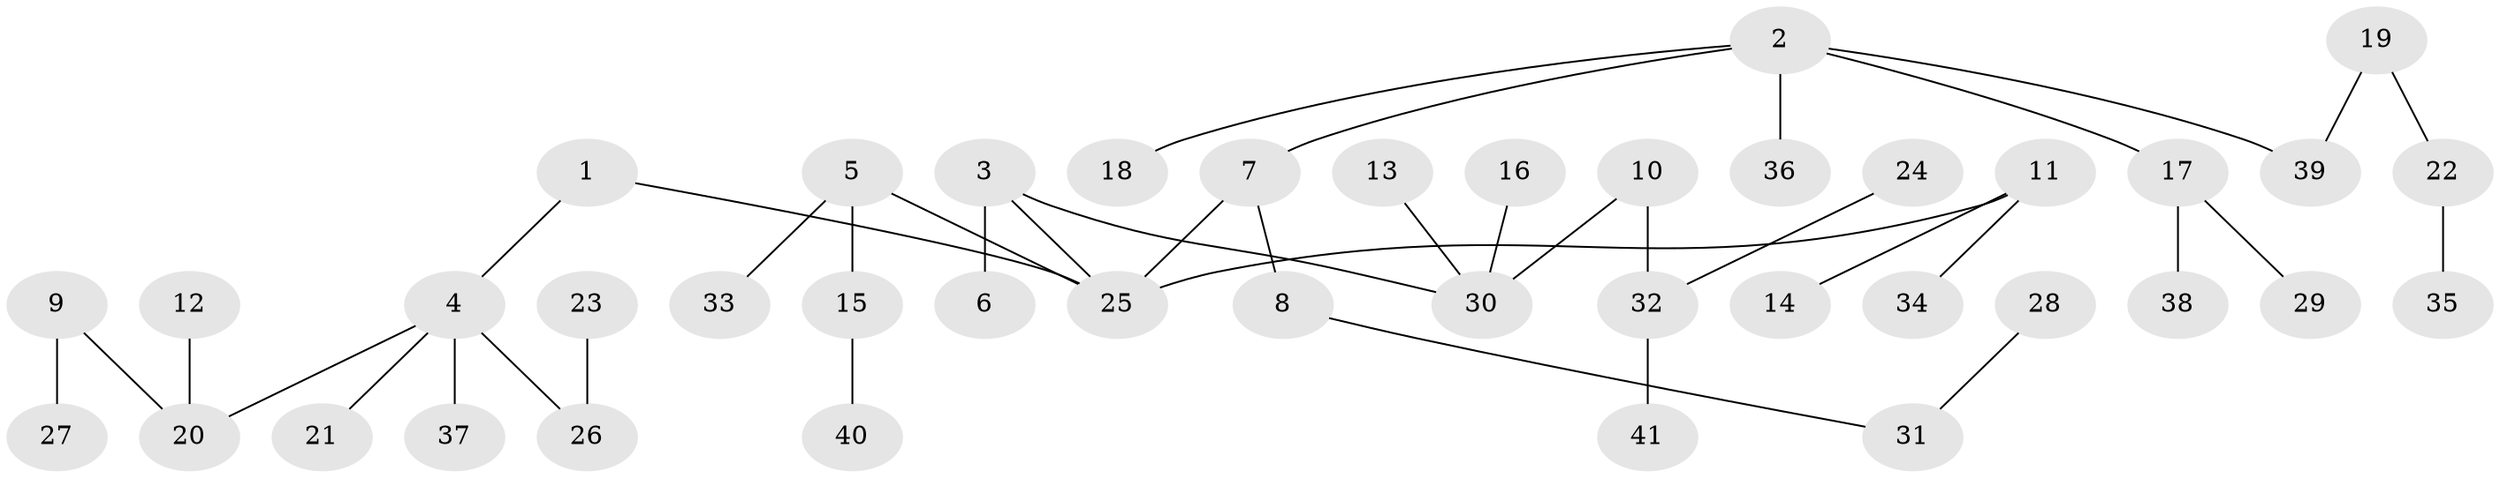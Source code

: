 // original degree distribution, {7: 0.012195121951219513, 2: 0.1951219512195122, 4: 0.07317073170731707, 6: 0.024390243902439025, 3: 0.15853658536585366, 5: 0.012195121951219513, 1: 0.524390243902439}
// Generated by graph-tools (version 1.1) at 2025/02/03/09/25 03:02:16]
// undirected, 41 vertices, 40 edges
graph export_dot {
graph [start="1"]
  node [color=gray90,style=filled];
  1;
  2;
  3;
  4;
  5;
  6;
  7;
  8;
  9;
  10;
  11;
  12;
  13;
  14;
  15;
  16;
  17;
  18;
  19;
  20;
  21;
  22;
  23;
  24;
  25;
  26;
  27;
  28;
  29;
  30;
  31;
  32;
  33;
  34;
  35;
  36;
  37;
  38;
  39;
  40;
  41;
  1 -- 4 [weight=1.0];
  1 -- 25 [weight=1.0];
  2 -- 7 [weight=1.0];
  2 -- 17 [weight=1.0];
  2 -- 18 [weight=1.0];
  2 -- 36 [weight=1.0];
  2 -- 39 [weight=1.0];
  3 -- 6 [weight=1.0];
  3 -- 25 [weight=1.0];
  3 -- 30 [weight=1.0];
  4 -- 20 [weight=1.0];
  4 -- 21 [weight=1.0];
  4 -- 26 [weight=1.0];
  4 -- 37 [weight=1.0];
  5 -- 15 [weight=1.0];
  5 -- 25 [weight=1.0];
  5 -- 33 [weight=1.0];
  7 -- 8 [weight=1.0];
  7 -- 25 [weight=1.0];
  8 -- 31 [weight=1.0];
  9 -- 20 [weight=1.0];
  9 -- 27 [weight=1.0];
  10 -- 30 [weight=1.0];
  10 -- 32 [weight=1.0];
  11 -- 14 [weight=1.0];
  11 -- 25 [weight=1.0];
  11 -- 34 [weight=1.0];
  12 -- 20 [weight=1.0];
  13 -- 30 [weight=1.0];
  15 -- 40 [weight=1.0];
  16 -- 30 [weight=1.0];
  17 -- 29 [weight=1.0];
  17 -- 38 [weight=1.0];
  19 -- 22 [weight=1.0];
  19 -- 39 [weight=1.0];
  22 -- 35 [weight=1.0];
  23 -- 26 [weight=1.0];
  24 -- 32 [weight=1.0];
  28 -- 31 [weight=1.0];
  32 -- 41 [weight=1.0];
}
